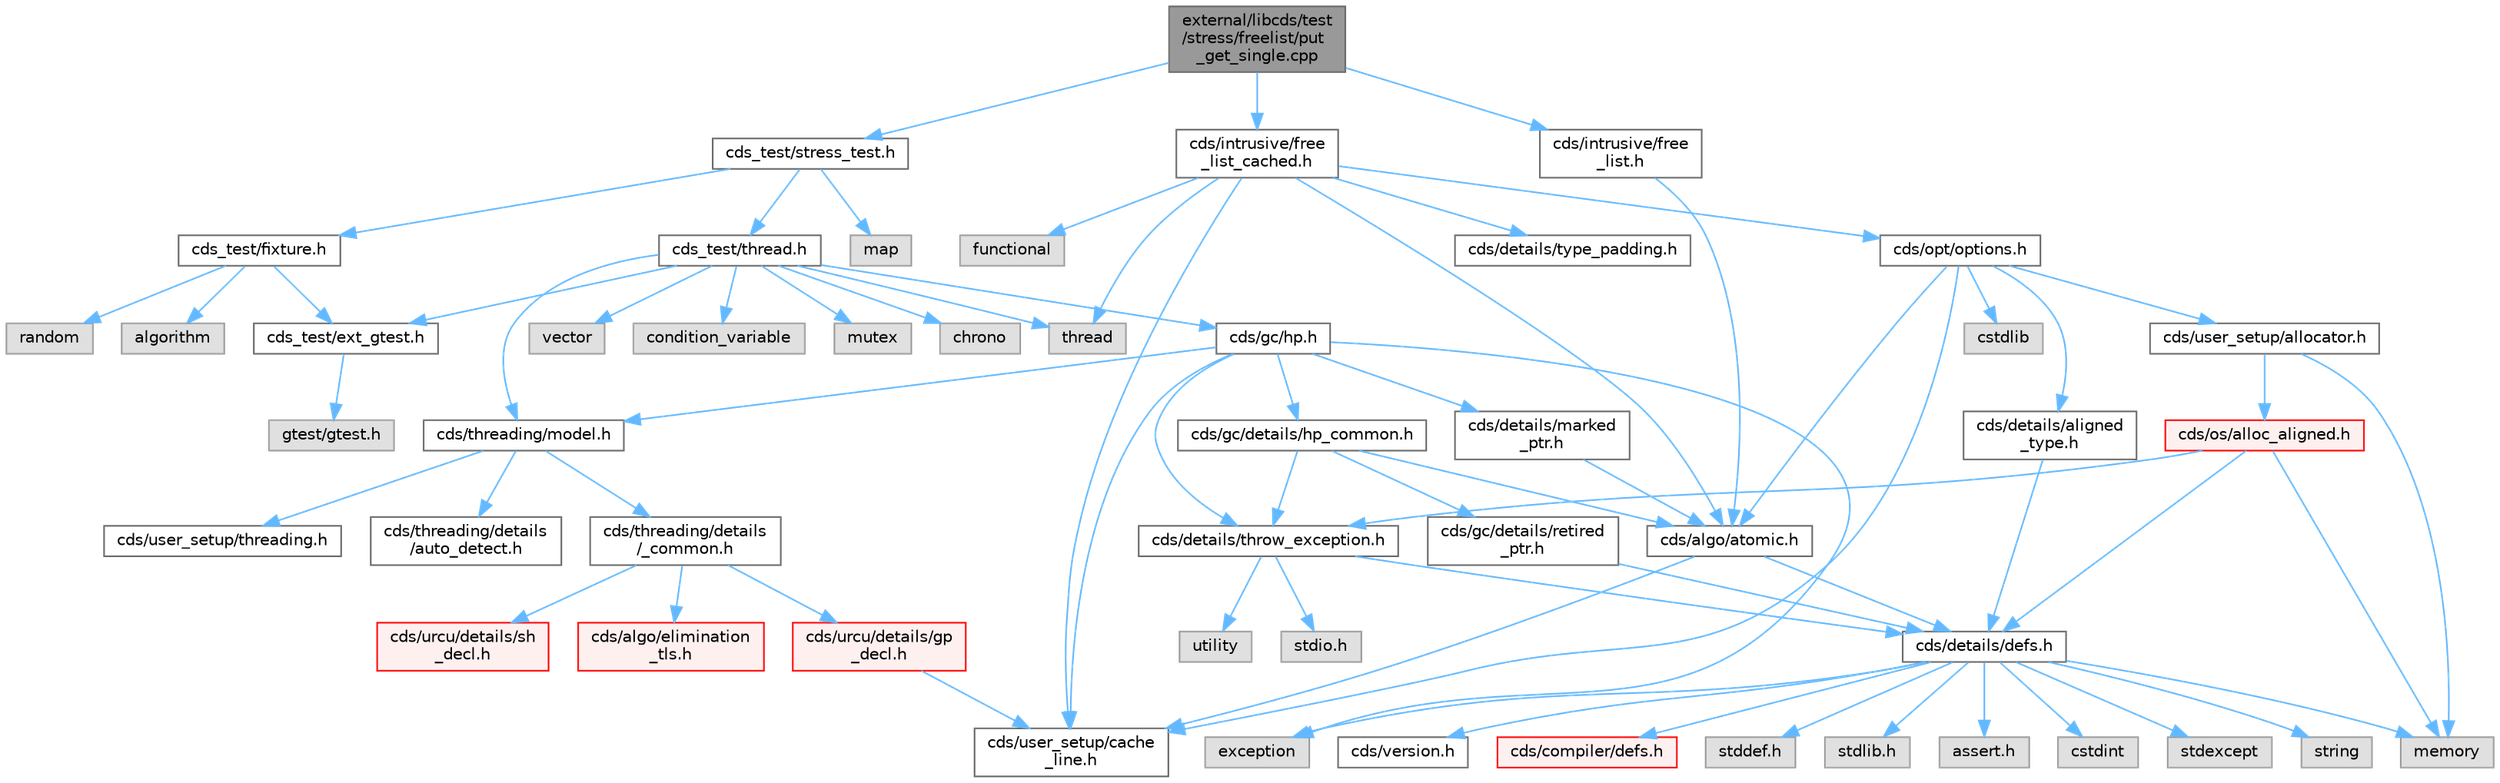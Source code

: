 digraph "external/libcds/test/stress/freelist/put_get_single.cpp"
{
 // LATEX_PDF_SIZE
  bgcolor="transparent";
  edge [fontname=Helvetica,fontsize=10,labelfontname=Helvetica,labelfontsize=10];
  node [fontname=Helvetica,fontsize=10,shape=box,height=0.2,width=0.4];
  Node1 [id="Node000001",label="external/libcds/test\l/stress/freelist/put\l_get_single.cpp",height=0.2,width=0.4,color="gray40", fillcolor="grey60", style="filled", fontcolor="black",tooltip=" "];
  Node1 -> Node2 [id="edge70_Node000001_Node000002",color="steelblue1",style="solid",tooltip=" "];
  Node2 [id="Node000002",label="cds_test/stress_test.h",height=0.2,width=0.4,color="grey40", fillcolor="white", style="filled",URL="$stress__test_8h.html",tooltip=" "];
  Node2 -> Node3 [id="edge71_Node000002_Node000003",color="steelblue1",style="solid",tooltip=" "];
  Node3 [id="Node000003",label="map",height=0.2,width=0.4,color="grey60", fillcolor="#E0E0E0", style="filled",tooltip=" "];
  Node2 -> Node4 [id="edge72_Node000002_Node000004",color="steelblue1",style="solid",tooltip=" "];
  Node4 [id="Node000004",label="cds_test/fixture.h",height=0.2,width=0.4,color="grey40", fillcolor="white", style="filled",URL="$fixture_8h.html",tooltip=" "];
  Node4 -> Node5 [id="edge73_Node000004_Node000005",color="steelblue1",style="solid",tooltip=" "];
  Node5 [id="Node000005",label="cds_test/ext_gtest.h",height=0.2,width=0.4,color="grey40", fillcolor="white", style="filled",URL="$ext__gtest_8h.html",tooltip=" "];
  Node5 -> Node6 [id="edge74_Node000005_Node000006",color="steelblue1",style="solid",tooltip=" "];
  Node6 [id="Node000006",label="gtest/gtest.h",height=0.2,width=0.4,color="grey60", fillcolor="#E0E0E0", style="filled",tooltip=" "];
  Node4 -> Node7 [id="edge75_Node000004_Node000007",color="steelblue1",style="solid",tooltip=" "];
  Node7 [id="Node000007",label="algorithm",height=0.2,width=0.4,color="grey60", fillcolor="#E0E0E0", style="filled",tooltip=" "];
  Node4 -> Node8 [id="edge76_Node000004_Node000008",color="steelblue1",style="solid",tooltip=" "];
  Node8 [id="Node000008",label="random",height=0.2,width=0.4,color="grey60", fillcolor="#E0E0E0", style="filled",tooltip=" "];
  Node2 -> Node9 [id="edge77_Node000002_Node000009",color="steelblue1",style="solid",tooltip=" "];
  Node9 [id="Node000009",label="cds_test/thread.h",height=0.2,width=0.4,color="grey40", fillcolor="white", style="filled",URL="$test_2include_2cds__test_2thread_8h.html",tooltip=" "];
  Node9 -> Node5 [id="edge78_Node000009_Node000005",color="steelblue1",style="solid",tooltip=" "];
  Node9 -> Node10 [id="edge79_Node000009_Node000010",color="steelblue1",style="solid",tooltip=" "];
  Node10 [id="Node000010",label="vector",height=0.2,width=0.4,color="grey60", fillcolor="#E0E0E0", style="filled",tooltip=" "];
  Node9 -> Node11 [id="edge80_Node000009_Node000011",color="steelblue1",style="solid",tooltip=" "];
  Node11 [id="Node000011",label="thread",height=0.2,width=0.4,color="grey60", fillcolor="#E0E0E0", style="filled",tooltip=" "];
  Node9 -> Node12 [id="edge81_Node000009_Node000012",color="steelblue1",style="solid",tooltip=" "];
  Node12 [id="Node000012",label="condition_variable",height=0.2,width=0.4,color="grey60", fillcolor="#E0E0E0", style="filled",tooltip=" "];
  Node9 -> Node13 [id="edge82_Node000009_Node000013",color="steelblue1",style="solid",tooltip=" "];
  Node13 [id="Node000013",label="mutex",height=0.2,width=0.4,color="grey60", fillcolor="#E0E0E0", style="filled",tooltip=" "];
  Node9 -> Node14 [id="edge83_Node000009_Node000014",color="steelblue1",style="solid",tooltip=" "];
  Node14 [id="Node000014",label="chrono",height=0.2,width=0.4,color="grey60", fillcolor="#E0E0E0", style="filled",tooltip=" "];
  Node9 -> Node15 [id="edge84_Node000009_Node000015",color="steelblue1",style="solid",tooltip=" "];
  Node15 [id="Node000015",label="cds/threading/model.h",height=0.2,width=0.4,color="grey40", fillcolor="white", style="filled",URL="$model_8h.html",tooltip=" "];
  Node15 -> Node16 [id="edge85_Node000015_Node000016",color="steelblue1",style="solid",tooltip=" "];
  Node16 [id="Node000016",label="cds/threading/details\l/_common.h",height=0.2,width=0.4,color="grey40", fillcolor="white", style="filled",URL="$__common_8h.html",tooltip=" "];
  Node16 -> Node17 [id="edge86_Node000016_Node000017",color="steelblue1",style="solid",tooltip=" "];
  Node17 [id="Node000017",label="cds/urcu/details/gp\l_decl.h",height=0.2,width=0.4,color="red", fillcolor="#FFF0F0", style="filled",URL="$gp__decl_8h.html",tooltip=" "];
  Node17 -> Node33 [id="edge87_Node000017_Node000033",color="steelblue1",style="solid",tooltip=" "];
  Node33 [id="Node000033",label="cds/user_setup/cache\l_line.h",height=0.2,width=0.4,color="grey40", fillcolor="white", style="filled",URL="$cache__line_8h.html",tooltip="Cache-line size definition"];
  Node16 -> Node56 [id="edge88_Node000016_Node000056",color="steelblue1",style="solid",tooltip=" "];
  Node56 [id="Node000056",label="cds/urcu/details/sh\l_decl.h",height=0.2,width=0.4,color="red", fillcolor="#FFF0F0", style="filled",URL="$sh__decl_8h.html",tooltip=" "];
  Node16 -> Node57 [id="edge89_Node000016_Node000057",color="steelblue1",style="solid",tooltip=" "];
  Node57 [id="Node000057",label="cds/algo/elimination\l_tls.h",height=0.2,width=0.4,color="red", fillcolor="#FFF0F0", style="filled",URL="$elimination__tls_8h.html",tooltip=" "];
  Node15 -> Node59 [id="edge90_Node000015_Node000059",color="steelblue1",style="solid",tooltip=" "];
  Node59 [id="Node000059",label="cds/user_setup/threading.h",height=0.2,width=0.4,color="grey40", fillcolor="white", style="filled",URL="$external_2libcds_2cds_2user__setup_2threading_8h.html",tooltip=" "];
  Node15 -> Node60 [id="edge91_Node000015_Node000060",color="steelblue1",style="solid",tooltip=" "];
  Node60 [id="Node000060",label="cds/threading/details\l/auto_detect.h",height=0.2,width=0.4,color="grey40", fillcolor="white", style="filled",URL="$auto__detect_8h.html",tooltip=" "];
  Node9 -> Node61 [id="edge92_Node000009_Node000061",color="steelblue1",style="solid",tooltip=" "];
  Node61 [id="Node000061",label="cds/gc/hp.h",height=0.2,width=0.4,color="grey40", fillcolor="white", style="filled",URL="$hp_8h.html",tooltip=" "];
  Node61 -> Node25 [id="edge93_Node000061_Node000025",color="steelblue1",style="solid",tooltip=" "];
  Node25 [id="Node000025",label="exception",height=0.2,width=0.4,color="grey60", fillcolor="#E0E0E0", style="filled",tooltip=" "];
  Node61 -> Node62 [id="edge94_Node000061_Node000062",color="steelblue1",style="solid",tooltip=" "];
  Node62 [id="Node000062",label="cds/gc/details/hp_common.h",height=0.2,width=0.4,color="grey40", fillcolor="white", style="filled",URL="$hp__common_8h.html",tooltip=" "];
  Node62 -> Node19 [id="edge95_Node000062_Node000019",color="steelblue1",style="solid",tooltip=" "];
  Node19 [id="Node000019",label="cds/algo/atomic.h",height=0.2,width=0.4,color="grey40", fillcolor="white", style="filled",URL="$external_2libcds_2cds_2algo_2atomic_8h.html",tooltip=" "];
  Node19 -> Node20 [id="edge96_Node000019_Node000020",color="steelblue1",style="solid",tooltip=" "];
  Node20 [id="Node000020",label="cds/details/defs.h",height=0.2,width=0.4,color="grey40", fillcolor="white", style="filled",URL="$details_2defs_8h.html",tooltip=" "];
  Node20 -> Node21 [id="edge97_Node000020_Node000021",color="steelblue1",style="solid",tooltip=" "];
  Node21 [id="Node000021",label="stddef.h",height=0.2,width=0.4,color="grey60", fillcolor="#E0E0E0", style="filled",tooltip=" "];
  Node20 -> Node22 [id="edge98_Node000020_Node000022",color="steelblue1",style="solid",tooltip=" "];
  Node22 [id="Node000022",label="stdlib.h",height=0.2,width=0.4,color="grey60", fillcolor="#E0E0E0", style="filled",tooltip=" "];
  Node20 -> Node23 [id="edge99_Node000020_Node000023",color="steelblue1",style="solid",tooltip=" "];
  Node23 [id="Node000023",label="assert.h",height=0.2,width=0.4,color="grey60", fillcolor="#E0E0E0", style="filled",tooltip=" "];
  Node20 -> Node24 [id="edge100_Node000020_Node000024",color="steelblue1",style="solid",tooltip=" "];
  Node24 [id="Node000024",label="cstdint",height=0.2,width=0.4,color="grey60", fillcolor="#E0E0E0", style="filled",tooltip=" "];
  Node20 -> Node25 [id="edge101_Node000020_Node000025",color="steelblue1",style="solid",tooltip=" "];
  Node20 -> Node26 [id="edge102_Node000020_Node000026",color="steelblue1",style="solid",tooltip=" "];
  Node26 [id="Node000026",label="stdexcept",height=0.2,width=0.4,color="grey60", fillcolor="#E0E0E0", style="filled",tooltip=" "];
  Node20 -> Node27 [id="edge103_Node000020_Node000027",color="steelblue1",style="solid",tooltip=" "];
  Node27 [id="Node000027",label="string",height=0.2,width=0.4,color="grey60", fillcolor="#E0E0E0", style="filled",tooltip=" "];
  Node20 -> Node28 [id="edge104_Node000020_Node000028",color="steelblue1",style="solid",tooltip=" "];
  Node28 [id="Node000028",label="memory",height=0.2,width=0.4,color="grey60", fillcolor="#E0E0E0", style="filled",tooltip=" "];
  Node20 -> Node29 [id="edge105_Node000020_Node000029",color="steelblue1",style="solid",tooltip=" "];
  Node29 [id="Node000029",label="cds/version.h",height=0.2,width=0.4,color="grey40", fillcolor="white", style="filled",URL="$external_2libcds_2cds_2version_8h.html",tooltip=" "];
  Node20 -> Node30 [id="edge106_Node000020_Node000030",color="steelblue1",style="solid",tooltip=" "];
  Node30 [id="Node000030",label="cds/compiler/defs.h",height=0.2,width=0.4,color="red", fillcolor="#FFF0F0", style="filled",URL="$compiler_2defs_8h.html",tooltip=" "];
  Node19 -> Node33 [id="edge107_Node000019_Node000033",color="steelblue1",style="solid",tooltip=" "];
  Node62 -> Node34 [id="edge108_Node000062_Node000034",color="steelblue1",style="solid",tooltip=" "];
  Node34 [id="Node000034",label="cds/gc/details/retired\l_ptr.h",height=0.2,width=0.4,color="grey40", fillcolor="white", style="filled",URL="$retired__ptr_8h.html",tooltip=" "];
  Node34 -> Node20 [id="edge109_Node000034_Node000020",color="steelblue1",style="solid",tooltip=" "];
  Node62 -> Node49 [id="edge110_Node000062_Node000049",color="steelblue1",style="solid",tooltip=" "];
  Node49 [id="Node000049",label="cds/details/throw_exception.h",height=0.2,width=0.4,color="grey40", fillcolor="white", style="filled",URL="$throw__exception_8h.html",tooltip=" "];
  Node49 -> Node20 [id="edge111_Node000049_Node000020",color="steelblue1",style="solid",tooltip=" "];
  Node49 -> Node50 [id="edge112_Node000049_Node000050",color="steelblue1",style="solid",tooltip=" "];
  Node50 [id="Node000050",label="stdio.h",height=0.2,width=0.4,color="grey60", fillcolor="#E0E0E0", style="filled",tooltip=" "];
  Node49 -> Node51 [id="edge113_Node000049_Node000051",color="steelblue1",style="solid",tooltip=" "];
  Node51 [id="Node000051",label="utility",height=0.2,width=0.4,color="grey60", fillcolor="#E0E0E0", style="filled",tooltip=" "];
  Node61 -> Node15 [id="edge114_Node000061_Node000015",color="steelblue1",style="solid",tooltip=" "];
  Node61 -> Node49 [id="edge115_Node000061_Node000049",color="steelblue1",style="solid",tooltip=" "];
  Node61 -> Node55 [id="edge116_Node000061_Node000055",color="steelblue1",style="solid",tooltip=" "];
  Node55 [id="Node000055",label="cds/details/marked\l_ptr.h",height=0.2,width=0.4,color="grey40", fillcolor="white", style="filled",URL="$marked__ptr_8h.html",tooltip=" "];
  Node55 -> Node19 [id="edge117_Node000055_Node000019",color="steelblue1",style="solid",tooltip=" "];
  Node61 -> Node33 [id="edge118_Node000061_Node000033",color="steelblue1",style="solid",tooltip=" "];
  Node1 -> Node63 [id="edge119_Node000001_Node000063",color="steelblue1",style="solid",tooltip=" "];
  Node63 [id="Node000063",label="cds/intrusive/free\l_list.h",height=0.2,width=0.4,color="grey40", fillcolor="white", style="filled",URL="$free__list_8h.html",tooltip=" "];
  Node63 -> Node19 [id="edge120_Node000063_Node000019",color="steelblue1",style="solid",tooltip=" "];
  Node1 -> Node64 [id="edge121_Node000001_Node000064",color="steelblue1",style="solid",tooltip=" "];
  Node64 [id="Node000064",label="cds/intrusive/free\l_list_cached.h",height=0.2,width=0.4,color="grey40", fillcolor="white", style="filled",URL="$free__list__cached_8h.html",tooltip=" "];
  Node64 -> Node19 [id="edge122_Node000064_Node000019",color="steelblue1",style="solid",tooltip=" "];
  Node64 -> Node65 [id="edge123_Node000064_Node000065",color="steelblue1",style="solid",tooltip=" "];
  Node65 [id="Node000065",label="cds/opt/options.h",height=0.2,width=0.4,color="grey40", fillcolor="white", style="filled",URL="$opt_2options_8h.html",tooltip=" "];
  Node65 -> Node48 [id="edge124_Node000065_Node000048",color="steelblue1",style="solid",tooltip=" "];
  Node48 [id="Node000048",label="cstdlib",height=0.2,width=0.4,color="grey60", fillcolor="#E0E0E0", style="filled",tooltip=" "];
  Node65 -> Node66 [id="edge125_Node000065_Node000066",color="steelblue1",style="solid",tooltip=" "];
  Node66 [id="Node000066",label="cds/details/aligned\l_type.h",height=0.2,width=0.4,color="grey40", fillcolor="white", style="filled",URL="$aligned__type_8h.html",tooltip=" "];
  Node66 -> Node20 [id="edge126_Node000066_Node000020",color="steelblue1",style="solid",tooltip=" "];
  Node65 -> Node37 [id="edge127_Node000065_Node000037",color="steelblue1",style="solid",tooltip=" "];
  Node37 [id="Node000037",label="cds/user_setup/allocator.h",height=0.2,width=0.4,color="grey40", fillcolor="white", style="filled",URL="$external_2libcds_2cds_2user__setup_2allocator_8h.html",tooltip="Default implementation of allocator classes."];
  Node37 -> Node28 [id="edge128_Node000037_Node000028",color="steelblue1",style="solid",tooltip=" "];
  Node37 -> Node38 [id="edge129_Node000037_Node000038",color="steelblue1",style="solid",tooltip=" "];
  Node38 [id="Node000038",label="cds/os/alloc_aligned.h",height=0.2,width=0.4,color="red", fillcolor="#FFF0F0", style="filled",URL="$alloc__aligned_8h.html",tooltip=" "];
  Node38 -> Node20 [id="edge130_Node000038_Node000020",color="steelblue1",style="solid",tooltip=" "];
  Node38 -> Node28 [id="edge131_Node000038_Node000028",color="steelblue1",style="solid",tooltip=" "];
  Node38 -> Node49 [id="edge132_Node000038_Node000049",color="steelblue1",style="solid",tooltip=" "];
  Node65 -> Node33 [id="edge133_Node000065_Node000033",color="steelblue1",style="solid",tooltip=" "];
  Node65 -> Node19 [id="edge134_Node000065_Node000019",color="steelblue1",style="solid",tooltip=" "];
  Node64 -> Node33 [id="edge135_Node000064_Node000033",color="steelblue1",style="solid",tooltip=" "];
  Node64 -> Node67 [id="edge136_Node000064_Node000067",color="steelblue1",style="solid",tooltip=" "];
  Node67 [id="Node000067",label="cds/details/type_padding.h",height=0.2,width=0.4,color="grey40", fillcolor="white", style="filled",URL="$type__padding_8h.html",tooltip=" "];
  Node64 -> Node11 [id="edge137_Node000064_Node000011",color="steelblue1",style="solid",tooltip=" "];
  Node64 -> Node68 [id="edge138_Node000064_Node000068",color="steelblue1",style="solid",tooltip=" "];
  Node68 [id="Node000068",label="functional",height=0.2,width=0.4,color="grey60", fillcolor="#E0E0E0", style="filled",tooltip=" "];
}
